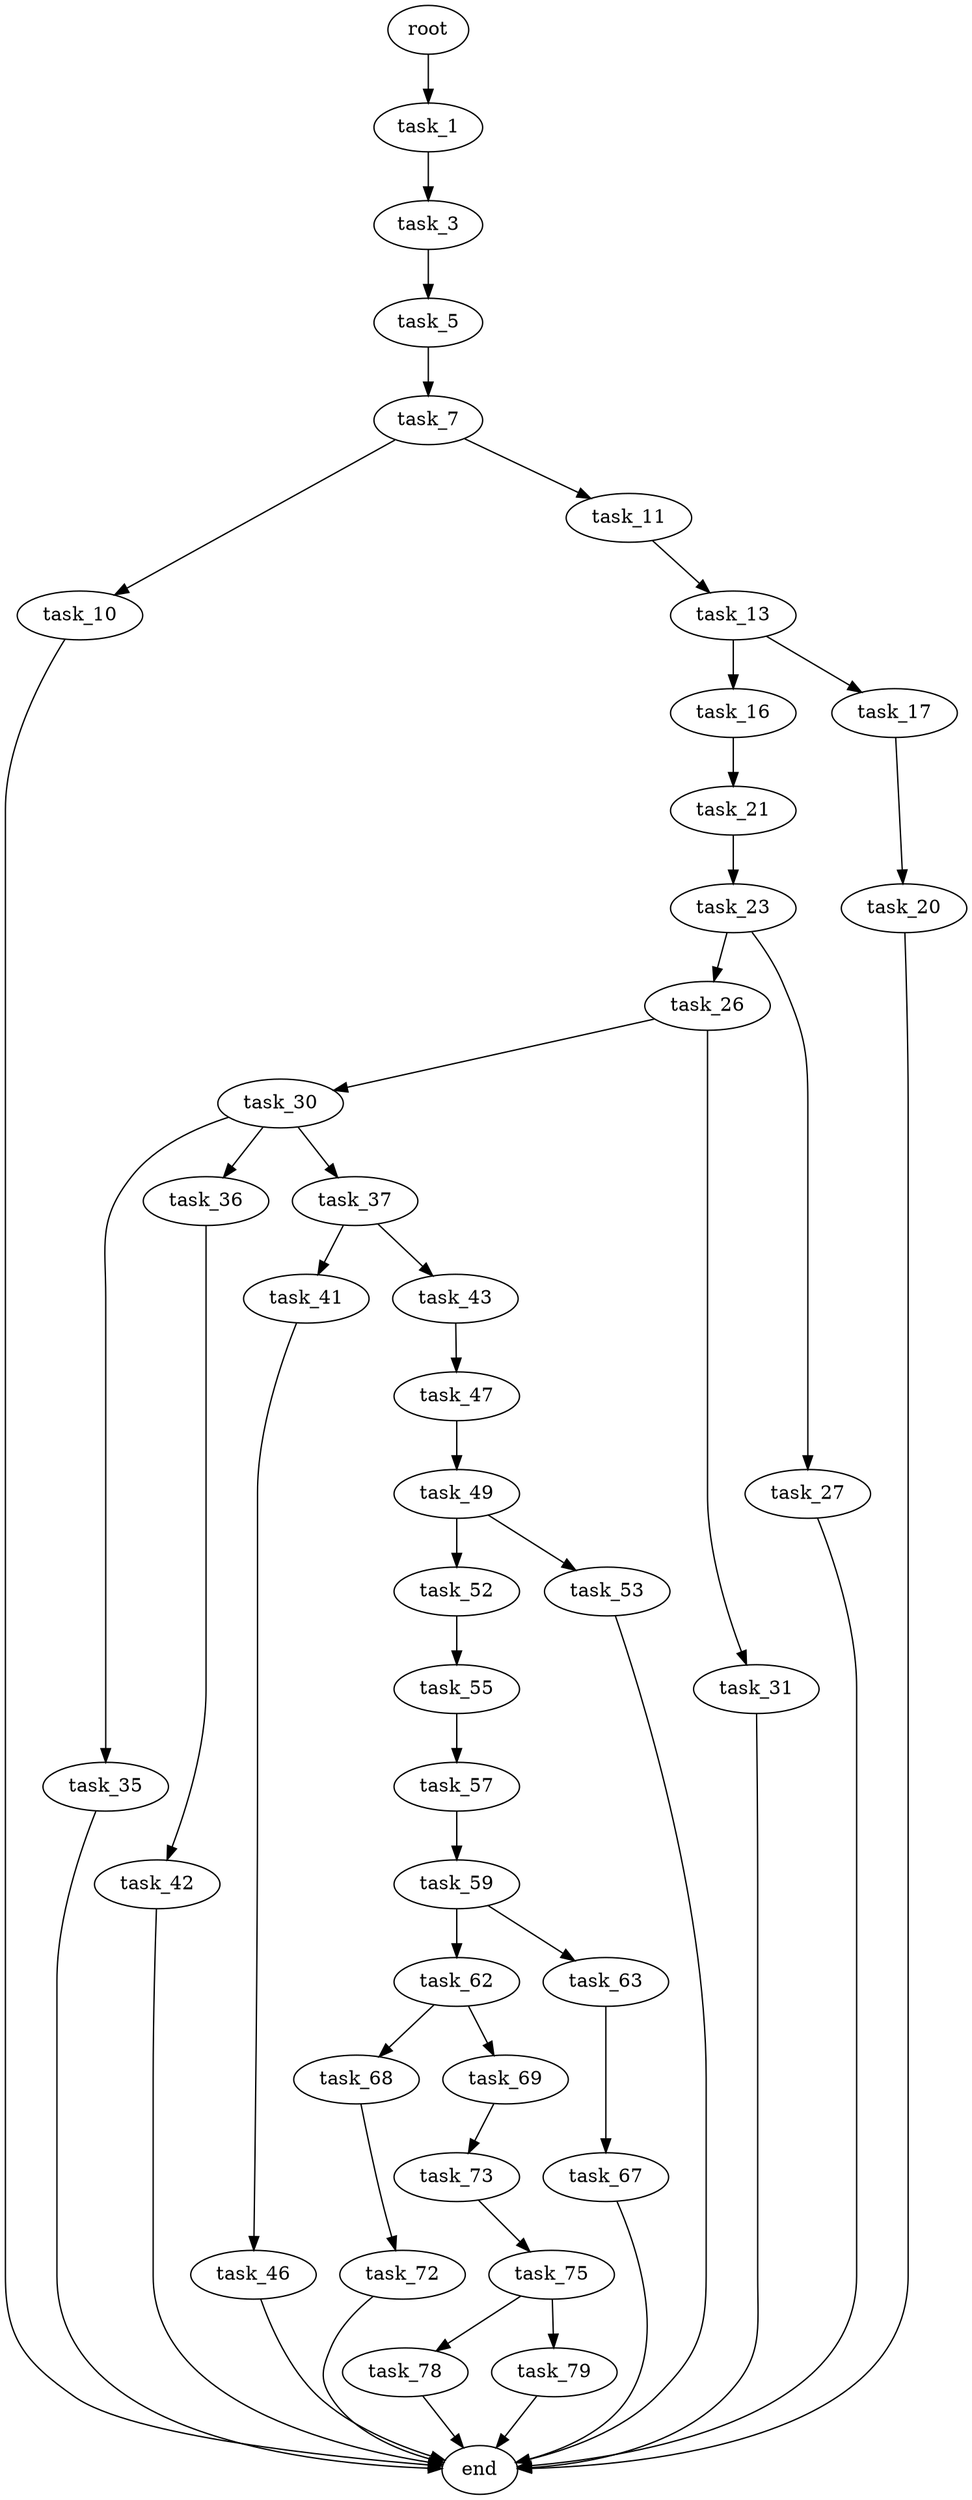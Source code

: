 digraph G {
  root [size="0.000000"];
  task_1 [size="231928233984.000000"];
  task_3 [size="134217728000.000000"];
  task_5 [size="2693849900.000000"];
  task_7 [size="782757789696.000000"];
  task_10 [size="9608179550.000000"];
  task_11 [size="13570685496.000000"];
  end [size="0.000000"];
  task_13 [size="8589934592.000000"];
  task_16 [size="549755813888.000000"];
  task_17 [size="8589934592.000000"];
  task_21 [size="69391682446.000000"];
  task_20 [size="134217728000.000000"];
  task_23 [size="72274491768.000000"];
  task_26 [size="15016879610.000000"];
  task_27 [size="1073741824000.000000"];
  task_30 [size="27378632997.000000"];
  task_31 [size="134217728000.000000"];
  task_35 [size="549755813888.000000"];
  task_36 [size="1603622827.000000"];
  task_37 [size="18876511917.000000"];
  task_42 [size="134690940488.000000"];
  task_41 [size="1245691126.000000"];
  task_43 [size="5940598728.000000"];
  task_46 [size="231526122568.000000"];
  task_47 [size="50638798280.000000"];
  task_49 [size="708855550946.000000"];
  task_52 [size="60342168438.000000"];
  task_53 [size="985290972.000000"];
  task_55 [size="7209354826.000000"];
  task_57 [size="327354315734.000000"];
  task_59 [size="690252546562.000000"];
  task_62 [size="4829022938.000000"];
  task_63 [size="826635808284.000000"];
  task_68 [size="73651241297.000000"];
  task_69 [size="7309402768.000000"];
  task_67 [size="606217444304.000000"];
  task_72 [size="8589934592.000000"];
  task_73 [size="368293445632.000000"];
  task_75 [size="15471477969.000000"];
  task_78 [size="10393630288.000000"];
  task_79 [size="683521077431.000000"];

  root -> task_1 [size="1.000000"];
  task_1 -> task_3 [size="301989888.000000"];
  task_3 -> task_5 [size="209715200.000000"];
  task_5 -> task_7 [size="75497472.000000"];
  task_7 -> task_10 [size="679477248.000000"];
  task_7 -> task_11 [size="679477248.000000"];
  task_10 -> end [size="1.000000"];
  task_11 -> task_13 [size="301989888.000000"];
  task_13 -> task_16 [size="33554432.000000"];
  task_13 -> task_17 [size="33554432.000000"];
  task_16 -> task_21 [size="536870912.000000"];
  task_17 -> task_20 [size="33554432.000000"];
  task_21 -> task_23 [size="209715200.000000"];
  task_20 -> end [size="1.000000"];
  task_23 -> task_26 [size="134217728.000000"];
  task_23 -> task_27 [size="134217728.000000"];
  task_26 -> task_30 [size="301989888.000000"];
  task_26 -> task_31 [size="301989888.000000"];
  task_27 -> end [size="1.000000"];
  task_30 -> task_35 [size="838860800.000000"];
  task_30 -> task_36 [size="838860800.000000"];
  task_30 -> task_37 [size="838860800.000000"];
  task_31 -> end [size="1.000000"];
  task_35 -> end [size="1.000000"];
  task_36 -> task_42 [size="33554432.000000"];
  task_37 -> task_41 [size="301989888.000000"];
  task_37 -> task_43 [size="301989888.000000"];
  task_42 -> end [size="1.000000"];
  task_41 -> task_46 [size="33554432.000000"];
  task_43 -> task_47 [size="301989888.000000"];
  task_46 -> end [size="1.000000"];
  task_47 -> task_49 [size="209715200.000000"];
  task_49 -> task_52 [size="679477248.000000"];
  task_49 -> task_53 [size="679477248.000000"];
  task_52 -> task_55 [size="75497472.000000"];
  task_53 -> end [size="1.000000"];
  task_55 -> task_57 [size="679477248.000000"];
  task_57 -> task_59 [size="209715200.000000"];
  task_59 -> task_62 [size="838860800.000000"];
  task_59 -> task_63 [size="838860800.000000"];
  task_62 -> task_68 [size="209715200.000000"];
  task_62 -> task_69 [size="209715200.000000"];
  task_63 -> task_67 [size="536870912.000000"];
  task_68 -> task_72 [size="209715200.000000"];
  task_69 -> task_73 [size="301989888.000000"];
  task_67 -> end [size="1.000000"];
  task_72 -> end [size="1.000000"];
  task_73 -> task_75 [size="411041792.000000"];
  task_75 -> task_78 [size="838860800.000000"];
  task_75 -> task_79 [size="838860800.000000"];
  task_78 -> end [size="1.000000"];
  task_79 -> end [size="1.000000"];
}

